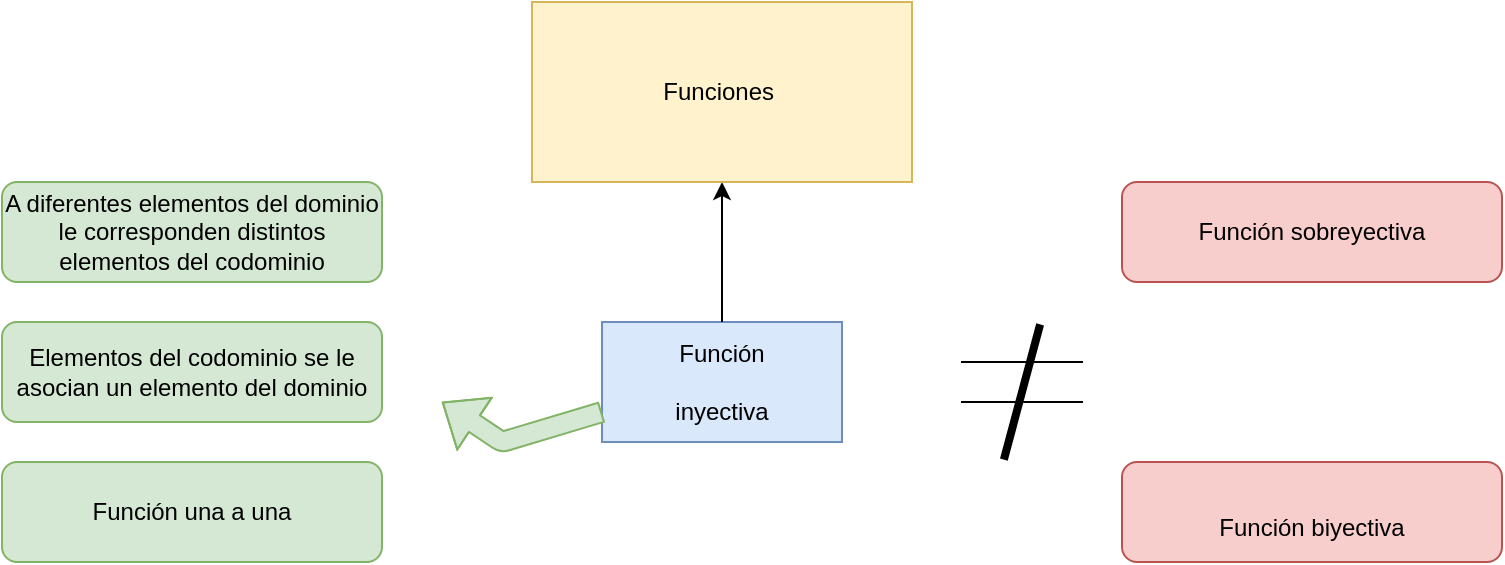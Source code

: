 <mxfile version="14.0.4" type="github">
  <diagram id="sq5ixLmchy_gWhD6QR-o" name="Page-1">
    <mxGraphModel dx="862" dy="524" grid="1" gridSize="10" guides="1" tooltips="1" connect="1" arrows="1" fold="1" page="1" pageScale="1" pageWidth="827" pageHeight="1169" math="0" shadow="0">
      <root>
        <mxCell id="0" />
        <mxCell id="1" parent="0" />
        <mxCell id="KSV4AMoXFUWsUYzfuKbH-1" value="Función&lt;br&gt;&lt;br&gt;inyectiva&lt;br&gt;" style="rounded=0;whiteSpace=wrap;html=1;fillColor=#dae8fc;strokeColor=#6c8ebf;" parent="1" vertex="1">
          <mxGeometry x="340" y="240" width="120" height="60" as="geometry" />
        </mxCell>
        <mxCell id="KSV4AMoXFUWsUYzfuKbH-2" value="" style="endArrow=classic;html=1;" parent="1" edge="1">
          <mxGeometry width="50" height="50" relative="1" as="geometry">
            <mxPoint x="400" y="240" as="sourcePoint" />
            <mxPoint x="400" y="170" as="targetPoint" />
            <Array as="points">
              <mxPoint x="400" y="200" />
            </Array>
          </mxGeometry>
        </mxCell>
        <mxCell id="KSV4AMoXFUWsUYzfuKbH-3" value="Funciones&amp;nbsp;" style="rounded=0;whiteSpace=wrap;html=1;fillColor=#fff2cc;strokeColor=#d6b656;" parent="1" vertex="1">
          <mxGeometry x="305" y="80" width="190" height="90" as="geometry" />
        </mxCell>
        <mxCell id="KSV4AMoXFUWsUYzfuKbH-4" value="" style="shape=partialRectangle;whiteSpace=wrap;html=1;top=0;bottom=0;fillColor=none;rotation=90;" parent="1" vertex="1">
          <mxGeometry x="540" y="240" width="20" height="60" as="geometry" />
        </mxCell>
        <mxCell id="KSV4AMoXFUWsUYzfuKbH-5" value="" style="line;strokeWidth=4;direction=south;html=1;perimeter=backbonePerimeter;points=[];outlineConnect=0;rotation=15;" parent="1" vertex="1">
          <mxGeometry x="545" y="240.0" width="10" height="70" as="geometry" />
        </mxCell>
        <mxCell id="KSV4AMoXFUWsUYzfuKbH-8" value="Función sobreyectiva" style="rounded=1;whiteSpace=wrap;html=1;fillColor=#f8cecc;strokeColor=#b85450;" parent="1" vertex="1">
          <mxGeometry x="600" y="170" width="190" height="50" as="geometry" />
        </mxCell>
        <mxCell id="KSV4AMoXFUWsUYzfuKbH-9" value="&lt;br&gt;Función biyectiva&lt;br&gt;" style="rounded=1;whiteSpace=wrap;html=1;fillColor=#f8cecc;strokeColor=#b85450;" parent="1" vertex="1">
          <mxGeometry x="600" y="310" width="190" height="50" as="geometry" />
        </mxCell>
        <mxCell id="KSV4AMoXFUWsUYzfuKbH-11" value="A diferentes elementos del dominio le corresponden distintos&lt;br/&gt;elementos del codominio" style="rounded=1;whiteSpace=wrap;html=1;fillColor=#d5e8d4;strokeColor=#82b366;" parent="1" vertex="1">
          <mxGeometry x="40" y="170" width="190" height="50" as="geometry" />
        </mxCell>
        <mxCell id="KSV4AMoXFUWsUYzfuKbH-12" value="Elementos del codominio se le asocian un elemento del dominio" style="rounded=1;whiteSpace=wrap;html=1;fillColor=#d5e8d4;strokeColor=#82b366;" parent="1" vertex="1">
          <mxGeometry x="40" y="240" width="190" height="50" as="geometry" />
        </mxCell>
        <mxCell id="KSV4AMoXFUWsUYzfuKbH-13" value="Función una a una" style="rounded=1;whiteSpace=wrap;html=1;fillColor=#d5e8d4;strokeColor=#82b366;" parent="1" vertex="1">
          <mxGeometry x="40" y="310" width="190" height="50" as="geometry" />
        </mxCell>
        <mxCell id="KSV4AMoXFUWsUYzfuKbH-16" value="" style="shape=flexArrow;endArrow=classic;html=1;exitX=0;exitY=0.75;exitDx=0;exitDy=0;fillColor=#d5e8d4;strokeColor=#82b366;" parent="1" source="KSV4AMoXFUWsUYzfuKbH-1" edge="1">
          <mxGeometry width="50" height="50" relative="1" as="geometry">
            <mxPoint x="390" y="300" as="sourcePoint" />
            <mxPoint x="260" y="280" as="targetPoint" />
            <Array as="points">
              <mxPoint x="290" y="300" />
            </Array>
          </mxGeometry>
        </mxCell>
      </root>
    </mxGraphModel>
  </diagram>
</mxfile>
